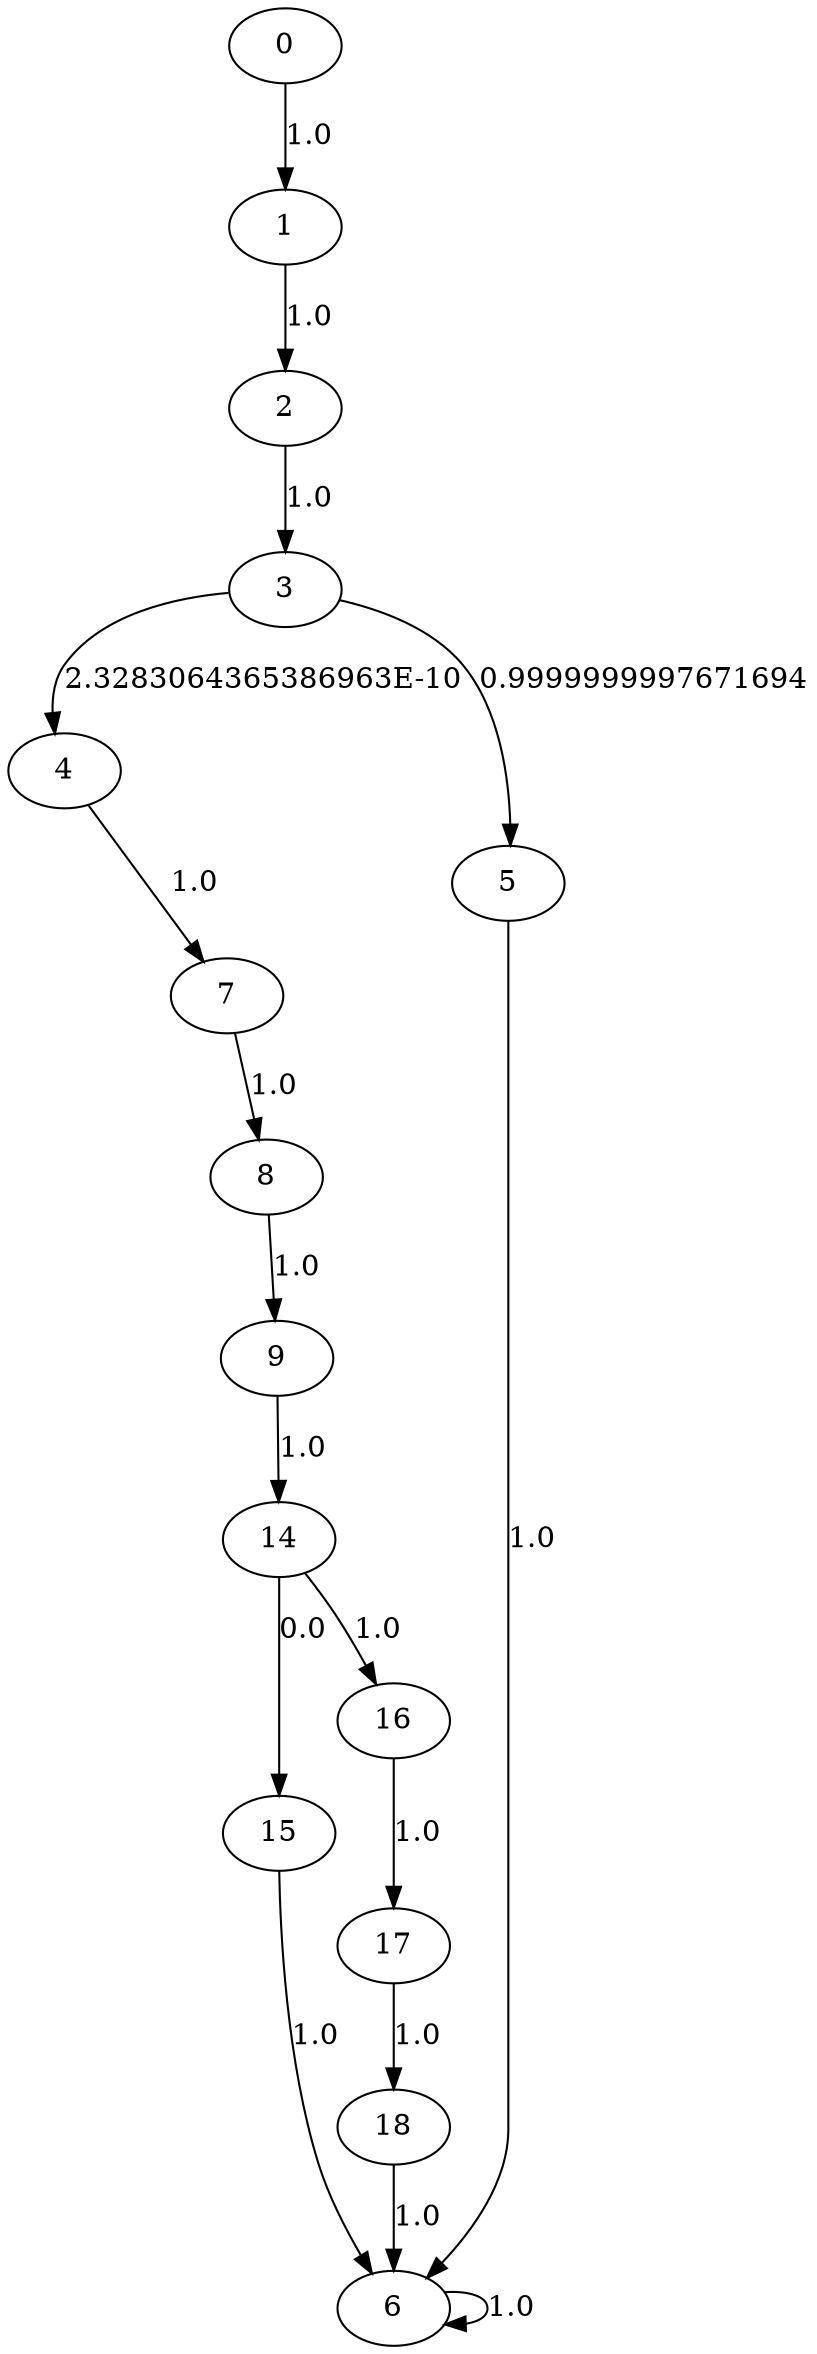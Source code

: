 digraph {
	14 -> 15[label= "0.0"];
	14 -> 16[label= "1.0"];
	15 -> 6[label= "1.0"];
	16 -> 17[label= "1.0"];
	17 -> 18[label= "1.0"];
	18 -> 6[label= "1.0"];
	0 -> 1[label= "1.0"];
	1 -> 2[label= "1.0"];
	2 -> 3[label= "1.0"];
	3 -> 4[label= "2.3283064365386963E-10"];
	3 -> 5[label= "0.9999999997671694"];
	4 -> 7[label= "1.0"];
	5 -> 6[label= "1.0"];
	6 -> 6[label= "1.0"];
	7 -> 8[label= "1.0"];
	8 -> 9[label= "1.0"];
	9 -> 14[label= "1.0"];
}